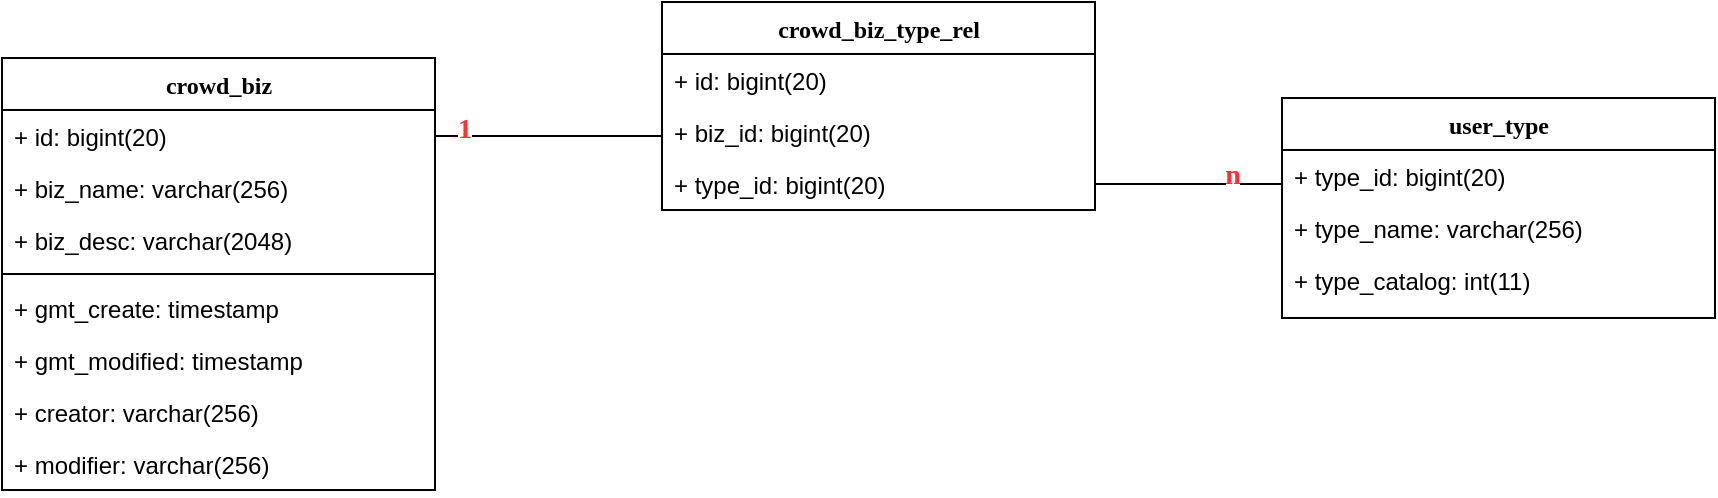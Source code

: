 <mxfile version="15.5.2" type="github">
  <diagram id="R2lEEEUBdFMjLlhIrx00" name="Page-1">
    <mxGraphModel dx="1255" dy="811" grid="1" gridSize="10" guides="1" tooltips="1" connect="1" arrows="1" fold="1" page="1" pageScale="1" pageWidth="850" pageHeight="1100" math="0" shadow="0" extFonts="Permanent Marker^https://fonts.googleapis.com/css?family=Permanent+Marker">
      <root>
        <mxCell id="0" />
        <mxCell id="1" parent="0" />
        <mxCell id="fvr6tuX7fBwYvbkpEQ5w-1" value="crowd_biz" style="swimlane;html=1;fontStyle=1;align=center;verticalAlign=top;childLayout=stackLayout;horizontal=1;startSize=26;horizontalStack=0;resizeParent=1;resizeLast=0;collapsible=1;marginBottom=0;swimlaneFillColor=#ffffff;rounded=0;shadow=0;comic=0;labelBackgroundColor=none;strokeWidth=1;fillColor=none;fontFamily=Verdana;fontSize=12" vertex="1" parent="1">
          <mxGeometry x="130" y="140" width="216.5" height="216" as="geometry" />
        </mxCell>
        <mxCell id="fvr6tuX7fBwYvbkpEQ5w-2" value="+ id: bigint(20)" style="text;html=1;strokeColor=none;fillColor=none;align=left;verticalAlign=top;spacingLeft=4;spacingRight=4;whiteSpace=wrap;overflow=hidden;rotatable=0;points=[[0,0.5],[1,0.5]];portConstraint=eastwest;" vertex="1" parent="fvr6tuX7fBwYvbkpEQ5w-1">
          <mxGeometry y="26" width="216.5" height="26" as="geometry" />
        </mxCell>
        <mxCell id="fvr6tuX7fBwYvbkpEQ5w-3" value="+ biz_name: varchar(256)" style="text;html=1;strokeColor=none;fillColor=none;align=left;verticalAlign=top;spacingLeft=4;spacingRight=4;whiteSpace=wrap;overflow=hidden;rotatable=0;points=[[0,0.5],[1,0.5]];portConstraint=eastwest;" vertex="1" parent="fvr6tuX7fBwYvbkpEQ5w-1">
          <mxGeometry y="52" width="216.5" height="26" as="geometry" />
        </mxCell>
        <mxCell id="fvr6tuX7fBwYvbkpEQ5w-4" value="+ biz_desc: varchar(2048)" style="text;html=1;strokeColor=none;fillColor=none;align=left;verticalAlign=top;spacingLeft=4;spacingRight=4;whiteSpace=wrap;overflow=hidden;rotatable=0;points=[[0,0.5],[1,0.5]];portConstraint=eastwest;" vertex="1" parent="fvr6tuX7fBwYvbkpEQ5w-1">
          <mxGeometry y="78" width="216.5" height="26" as="geometry" />
        </mxCell>
        <mxCell id="fvr6tuX7fBwYvbkpEQ5w-5" value="" style="line;html=1;strokeWidth=1;fillColor=none;align=left;verticalAlign=middle;spacingTop=-1;spacingLeft=3;spacingRight=3;rotatable=0;labelPosition=right;points=[];portConstraint=eastwest;" vertex="1" parent="fvr6tuX7fBwYvbkpEQ5w-1">
          <mxGeometry y="104" width="216.5" height="8" as="geometry" />
        </mxCell>
        <mxCell id="fvr6tuX7fBwYvbkpEQ5w-6" value="+ gmt_create: timestamp" style="text;html=1;strokeColor=none;fillColor=none;align=left;verticalAlign=top;spacingLeft=4;spacingRight=4;whiteSpace=wrap;overflow=hidden;rotatable=0;points=[[0,0.5],[1,0.5]];portConstraint=eastwest;" vertex="1" parent="fvr6tuX7fBwYvbkpEQ5w-1">
          <mxGeometry y="112" width="216.5" height="26" as="geometry" />
        </mxCell>
        <mxCell id="fvr6tuX7fBwYvbkpEQ5w-8" value="+ gmt_modified: timestamp" style="text;html=1;strokeColor=none;fillColor=none;align=left;verticalAlign=top;spacingLeft=4;spacingRight=4;whiteSpace=wrap;overflow=hidden;rotatable=0;points=[[0,0.5],[1,0.5]];portConstraint=eastwest;" vertex="1" parent="fvr6tuX7fBwYvbkpEQ5w-1">
          <mxGeometry y="138" width="216.5" height="26" as="geometry" />
        </mxCell>
        <mxCell id="fvr6tuX7fBwYvbkpEQ5w-9" value="+ creator: varchar(256)" style="text;html=1;strokeColor=none;fillColor=none;align=left;verticalAlign=top;spacingLeft=4;spacingRight=4;whiteSpace=wrap;overflow=hidden;rotatable=0;points=[[0,0.5],[1,0.5]];portConstraint=eastwest;" vertex="1" parent="fvr6tuX7fBwYvbkpEQ5w-1">
          <mxGeometry y="164" width="216.5" height="26" as="geometry" />
        </mxCell>
        <mxCell id="fvr6tuX7fBwYvbkpEQ5w-10" value="+ modifier: varchar(256)" style="text;html=1;strokeColor=none;fillColor=none;align=left;verticalAlign=top;spacingLeft=4;spacingRight=4;whiteSpace=wrap;overflow=hidden;rotatable=0;points=[[0,0.5],[1,0.5]];portConstraint=eastwest;" vertex="1" parent="fvr6tuX7fBwYvbkpEQ5w-1">
          <mxGeometry y="190" width="216.5" height="26" as="geometry" />
        </mxCell>
        <mxCell id="fvr6tuX7fBwYvbkpEQ5w-11" style="edgeStyle=orthogonalEdgeStyle;rounded=0;html=1;labelBackgroundColor=none;startArrow=none;startFill=0;startSize=8;endArrow=none;endFill=0;endSize=16;fontFamily=Verdana;fontSize=12;exitX=0;exitY=0.5;exitDx=0;exitDy=0;entryX=1;entryY=0.5;entryDx=0;entryDy=0;" edge="1" parent="1" source="fvr6tuX7fBwYvbkpEQ5w-15" target="fvr6tuX7fBwYvbkpEQ5w-2">
          <mxGeometry relative="1" as="geometry">
            <Array as="points">
              <mxPoint x="490" y="179" />
            </Array>
            <mxPoint x="580" y="210" as="sourcePoint" />
            <mxPoint x="370" y="220" as="targetPoint" />
          </mxGeometry>
        </mxCell>
        <mxCell id="fvr6tuX7fBwYvbkpEQ5w-12" value="&lt;b&gt;&lt;font style=&quot;font-size: 14px&quot;&gt;1&lt;/font&gt;&lt;/b&gt;" style="text;html=1;resizable=0;points=[];align=center;verticalAlign=middle;labelBackgroundColor=#ffffff;fontSize=12;fontFamily=Verdana;fontColor=#FF3333;" vertex="1" connectable="0" parent="fvr6tuX7fBwYvbkpEQ5w-11">
          <mxGeometry x="0.892" y="-1" relative="1" as="geometry">
            <mxPoint x="5" y="-2" as="offset" />
          </mxGeometry>
        </mxCell>
        <mxCell id="fvr6tuX7fBwYvbkpEQ5w-13" value="crowd_biz_type_rel" style="swimlane;html=1;fontStyle=1;align=center;verticalAlign=top;childLayout=stackLayout;horizontal=1;startSize=26;horizontalStack=0;resizeParent=1;resizeLast=0;collapsible=1;marginBottom=0;swimlaneFillColor=#ffffff;rounded=0;shadow=0;comic=0;labelBackgroundColor=none;strokeWidth=1;fillColor=none;fontFamily=Verdana;fontSize=12" vertex="1" parent="1">
          <mxGeometry x="460" y="112" width="216.5" height="104" as="geometry" />
        </mxCell>
        <mxCell id="fvr6tuX7fBwYvbkpEQ5w-14" value="+ id: bigint(20)" style="text;html=1;strokeColor=none;fillColor=none;align=left;verticalAlign=top;spacingLeft=4;spacingRight=4;whiteSpace=wrap;overflow=hidden;rotatable=0;points=[[0,0.5],[1,0.5]];portConstraint=eastwest;" vertex="1" parent="fvr6tuX7fBwYvbkpEQ5w-13">
          <mxGeometry y="26" width="216.5" height="26" as="geometry" />
        </mxCell>
        <mxCell id="fvr6tuX7fBwYvbkpEQ5w-15" value="+ biz_id: bigint(20)" style="text;html=1;strokeColor=none;fillColor=none;align=left;verticalAlign=top;spacingLeft=4;spacingRight=4;whiteSpace=wrap;overflow=hidden;rotatable=0;points=[[0,0.5],[1,0.5]];portConstraint=eastwest;" vertex="1" parent="fvr6tuX7fBwYvbkpEQ5w-13">
          <mxGeometry y="52" width="216.5" height="26" as="geometry" />
        </mxCell>
        <mxCell id="fvr6tuX7fBwYvbkpEQ5w-16" value="+ type_id: bigint(20)" style="text;html=1;strokeColor=none;fillColor=none;align=left;verticalAlign=top;spacingLeft=4;spacingRight=4;whiteSpace=wrap;overflow=hidden;rotatable=0;points=[[0,0.5],[1,0.5]];portConstraint=eastwest;" vertex="1" parent="fvr6tuX7fBwYvbkpEQ5w-13">
          <mxGeometry y="78" width="216.5" height="26" as="geometry" />
        </mxCell>
        <mxCell id="fvr6tuX7fBwYvbkpEQ5w-22" value="user_type" style="swimlane;html=1;fontStyle=1;align=center;verticalAlign=top;childLayout=stackLayout;horizontal=1;startSize=26;horizontalStack=0;resizeParent=1;resizeLast=0;collapsible=1;marginBottom=0;swimlaneFillColor=#ffffff;rounded=0;shadow=0;comic=0;labelBackgroundColor=none;strokeWidth=1;fillColor=none;fontFamily=Verdana;fontSize=12" vertex="1" parent="1">
          <mxGeometry x="770" y="160" width="216.5" height="110" as="geometry" />
        </mxCell>
        <mxCell id="fvr6tuX7fBwYvbkpEQ5w-23" value="+ type_id: bigint(20)" style="text;html=1;strokeColor=none;fillColor=none;align=left;verticalAlign=top;spacingLeft=4;spacingRight=4;whiteSpace=wrap;overflow=hidden;rotatable=0;points=[[0,0.5],[1,0.5]];portConstraint=eastwest;" vertex="1" parent="fvr6tuX7fBwYvbkpEQ5w-22">
          <mxGeometry y="26" width="216.5" height="26" as="geometry" />
        </mxCell>
        <mxCell id="fvr6tuX7fBwYvbkpEQ5w-24" value="+ type_name: varchar(256)" style="text;html=1;strokeColor=none;fillColor=none;align=left;verticalAlign=top;spacingLeft=4;spacingRight=4;whiteSpace=wrap;overflow=hidden;rotatable=0;points=[[0,0.5],[1,0.5]];portConstraint=eastwest;" vertex="1" parent="fvr6tuX7fBwYvbkpEQ5w-22">
          <mxGeometry y="52" width="216.5" height="26" as="geometry" />
        </mxCell>
        <mxCell id="fvr6tuX7fBwYvbkpEQ5w-25" value="+ type_catalog: int(11)" style="text;html=1;strokeColor=none;fillColor=none;align=left;verticalAlign=top;spacingLeft=4;spacingRight=4;whiteSpace=wrap;overflow=hidden;rotatable=0;points=[[0,0.5],[1,0.5]];portConstraint=eastwest;" vertex="1" parent="fvr6tuX7fBwYvbkpEQ5w-22">
          <mxGeometry y="78" width="216.5" height="26" as="geometry" />
        </mxCell>
        <mxCell id="fvr6tuX7fBwYvbkpEQ5w-36" style="edgeStyle=orthogonalEdgeStyle;rounded=0;html=1;labelBackgroundColor=none;startArrow=none;startFill=0;startSize=8;endArrow=none;endFill=0;endSize=16;fontFamily=Verdana;fontSize=12;exitX=0;exitY=0.5;exitDx=0;exitDy=0;entryX=1;entryY=0.5;entryDx=0;entryDy=0;" edge="1" parent="1" source="fvr6tuX7fBwYvbkpEQ5w-23" target="fvr6tuX7fBwYvbkpEQ5w-16">
          <mxGeometry relative="1" as="geometry">
            <Array as="points">
              <mxPoint x="770" y="203" />
            </Array>
            <mxPoint x="803.5" y="240" as="sourcePoint" />
            <mxPoint x="660" y="242" as="targetPoint" />
          </mxGeometry>
        </mxCell>
        <mxCell id="fvr6tuX7fBwYvbkpEQ5w-37" value="&lt;b&gt;&lt;font style=&quot;font-size: 14px&quot;&gt;n&lt;/font&gt;&lt;/b&gt;" style="text;html=1;resizable=0;points=[];align=center;verticalAlign=middle;labelBackgroundColor=#ffffff;fontSize=12;fontFamily=Verdana;fontColor=#FF3333;" vertex="1" connectable="0" parent="fvr6tuX7fBwYvbkpEQ5w-36">
          <mxGeometry x="0.892" y="-1" relative="1" as="geometry">
            <mxPoint x="63" y="-3" as="offset" />
          </mxGeometry>
        </mxCell>
      </root>
    </mxGraphModel>
  </diagram>
</mxfile>
